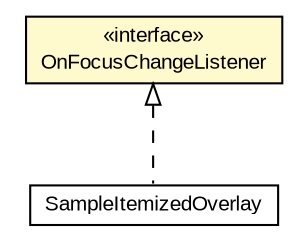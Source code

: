 #!/usr/local/bin/dot
#
# Class diagram 
# Generated by UMLGraph version R5_6-24-gf6e263 (http://www.umlgraph.org/)
#

digraph G {
	edge [fontname="arial",fontsize=10,labelfontname="arial",labelfontsize=10];
	node [fontname="arial",fontsize=10,shape=plaintext];
	nodesep=0.25;
	ranksep=0.5;
	// org.osmdroid.samplefragments.models.SampleItemizedOverlay
	c52486 [label=<<table title="org.osmdroid.samplefragments.models.SampleItemizedOverlay" border="0" cellborder="1" cellspacing="0" cellpadding="2" port="p" href="../../samplefragments/models/SampleItemizedOverlay.html">
		<tr><td><table border="0" cellspacing="0" cellpadding="1">
<tr><td align="center" balign="center"> SampleItemizedOverlay </td></tr>
		</table></td></tr>
		</table>>, URL="../../samplefragments/models/SampleItemizedOverlay.html", fontname="arial", fontcolor="black", fontsize=10.0];
	// org.osmdroid.views.overlay.ItemizedOverlay.OnFocusChangeListener
	c52640 [label=<<table title="org.osmdroid.views.overlay.ItemizedOverlay.OnFocusChangeListener" border="0" cellborder="1" cellspacing="0" cellpadding="2" port="p" bgcolor="lemonChiffon" href="./ItemizedOverlay.OnFocusChangeListener.html">
		<tr><td><table border="0" cellspacing="0" cellpadding="1">
<tr><td align="center" balign="center"> &#171;interface&#187; </td></tr>
<tr><td align="center" balign="center"> OnFocusChangeListener </td></tr>
		</table></td></tr>
		</table>>, URL="./ItemizedOverlay.OnFocusChangeListener.html", fontname="arial", fontcolor="black", fontsize=10.0];
	//org.osmdroid.samplefragments.models.SampleItemizedOverlay implements org.osmdroid.views.overlay.ItemizedOverlay.OnFocusChangeListener
	c52640:p -> c52486:p [dir=back,arrowtail=empty,style=dashed];
}

